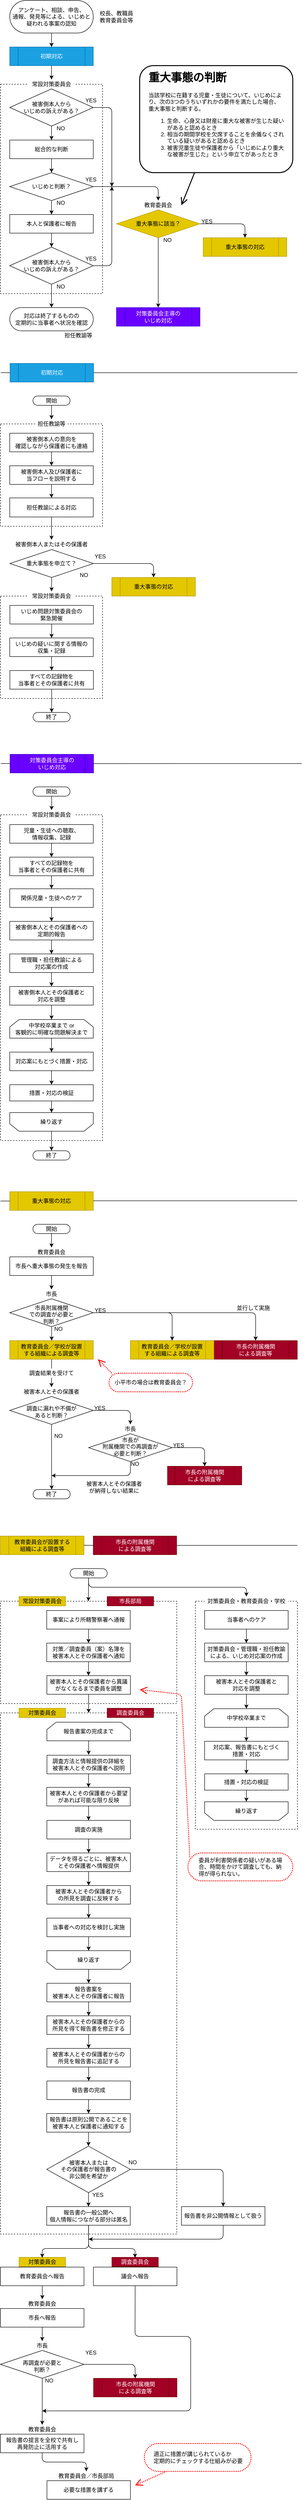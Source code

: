 <mxfile version="20.2.3" type="device"><diagram id="l96cSE0MkJBUikiaBPxF" name="ページ1"><mxGraphModel dx="1102" dy="888" grid="1" gridSize="10" guides="1" tooltips="1" connect="1" arrows="1" fold="1" page="1" pageScale="1" pageWidth="827" pageHeight="1169" math="0" shadow="0"><root><mxCell id="0"/><mxCell id="77" value="実行者" style="" parent="0"/><mxCell id="394" value="調査委員会" style="text;html=1;strokeColor=#6F0000;fillColor=#a20025;align=center;verticalAlign=middle;whiteSpace=wrap;rounded=0;fontColor=#ffffff;" parent="77" vertex="1"><mxGeometry x="240.16" y="4850" width="100" height="20" as="geometry"/></mxCell><mxCell id="78" value="" style="rounded=0;whiteSpace=wrap;html=1;fillColor=none;dashed=1;" parent="77" vertex="1"><mxGeometry y="180" width="220" height="450" as="geometry"/></mxCell><mxCell id="79" value="常設対策委員会" style="text;html=1;strokeColor=none;fillColor=default;align=center;verticalAlign=middle;whiteSpace=wrap;rounded=0;" parent="77" vertex="1"><mxGeometry x="60" y="170" width="100" height="20" as="geometry"/></mxCell><mxCell id="102" value="" style="rounded=0;whiteSpace=wrap;html=1;fillColor=none;dashed=1;" parent="77" vertex="1"><mxGeometry y="910" width="220" height="220" as="geometry"/></mxCell><mxCell id="103" value="担任教諭等" style="text;html=1;strokeColor=none;fillColor=default;align=center;verticalAlign=middle;whiteSpace=wrap;rounded=0;" parent="77" vertex="1"><mxGeometry x="75" y="900" width="70" height="20" as="geometry"/></mxCell><mxCell id="104" value="" style="rounded=0;whiteSpace=wrap;html=1;fillColor=none;dashed=1;" parent="77" vertex="1"><mxGeometry y="1280" width="220" height="220" as="geometry"/></mxCell><mxCell id="105" value="常設対策委員会" style="text;html=1;strokeColor=none;fillColor=default;align=center;verticalAlign=middle;whiteSpace=wrap;rounded=0;" parent="77" vertex="1"><mxGeometry x="60" y="1270" width="100" height="20" as="geometry"/></mxCell><mxCell id="125" value="" style="rounded=0;whiteSpace=wrap;html=1;fillColor=none;dashed=1;" parent="77" vertex="1"><mxGeometry y="1750" width="220" height="700" as="geometry"/></mxCell><mxCell id="146" value="常設対策委員会" style="text;html=1;strokeColor=none;fillColor=default;align=center;verticalAlign=middle;whiteSpace=wrap;rounded=0;" parent="77" vertex="1"><mxGeometry x="60" y="1740" width="100" height="20" as="geometry"/></mxCell><mxCell id="210" value="被害本人とその保護者" style="text;html=1;strokeColor=none;fillColor=none;align=center;verticalAlign=middle;whiteSpace=wrap;rounded=0;" parent="77" vertex="1"><mxGeometry x="40" y="2980" width="140" height="20" as="geometry"/></mxCell><mxCell id="211" value="" style="rounded=0;whiteSpace=wrap;html=1;fillColor=none;dashed=1;" parent="77" vertex="1"><mxGeometry y="3680" width="380" height="1120" as="geometry"/></mxCell><mxCell id="332" value="市長" style="text;html=1;strokeColor=none;fillColor=none;align=center;verticalAlign=middle;whiteSpace=wrap;rounded=0;" parent="77" vertex="1"><mxGeometry x="260" y="3060" width="40" height="20" as="geometry"/></mxCell><mxCell id="337" value="被害側本人またはその保護者" style="text;html=1;strokeColor=none;fillColor=default;align=center;verticalAlign=middle;whiteSpace=wrap;rounded=0;" parent="77" vertex="1"><mxGeometry x="20" y="1159" width="180" height="20" as="geometry"/></mxCell><mxCell id="340" value="教育委員会" style="text;html=1;strokeColor=none;fillColor=none;align=center;verticalAlign=middle;whiteSpace=wrap;rounded=0;" parent="77" vertex="1"><mxGeometry x="70" y="2680" width="80" height="20" as="geometry"/></mxCell><mxCell id="341" value="市長" style="text;html=1;strokeColor=none;fillColor=none;align=center;verticalAlign=middle;whiteSpace=wrap;rounded=0;" parent="77" vertex="1"><mxGeometry x="70" y="2770" width="80" height="20" as="geometry"/></mxCell><mxCell id="372" value="" style="rounded=0;whiteSpace=wrap;html=1;fillColor=none;dashed=1;" parent="77" vertex="1"><mxGeometry y="3440" width="380" height="220" as="geometry"/></mxCell><mxCell id="373" value="常設対策委員会" style="text;html=1;strokeColor=#B09500;fillColor=#e3c800;align=center;verticalAlign=middle;whiteSpace=wrap;rounded=0;fontColor=#000000;" parent="77" vertex="1"><mxGeometry x="40" y="3430" width="100" height="20" as="geometry"/></mxCell><mxCell id="375" value="対策委員会" style="text;html=1;strokeColor=#B09500;fillColor=#e3c800;align=center;verticalAlign=middle;whiteSpace=wrap;rounded=0;fontColor=#000000;" parent="77" vertex="1"><mxGeometry x="40" y="3670" width="100" height="20" as="geometry"/></mxCell><mxCell id="377" value="市長部局" style="text;html=1;strokeColor=#6F0000;fillColor=#a20025;align=center;verticalAlign=middle;whiteSpace=wrap;rounded=0;fontColor=#ffffff;" parent="77" vertex="1"><mxGeometry x="230" y="3430" width="100" height="20" as="geometry"/></mxCell><mxCell id="378" value="調査委員会" style="text;html=1;strokeColor=#6F0000;fillColor=#a20025;align=center;verticalAlign=middle;whiteSpace=wrap;rounded=0;fontColor=#ffffff;" parent="77" vertex="1"><mxGeometry x="230" y="3670" width="100" height="20" as="geometry"/></mxCell><mxCell id="399" value="対策委員会" style="text;html=1;strokeColor=#B09500;fillColor=#e3c800;align=center;verticalAlign=middle;whiteSpace=wrap;rounded=0;fontColor=#000000;" parent="77" vertex="1"><mxGeometry x="40.16" y="4850" width="100" height="20" as="geometry"/></mxCell><mxCell id="400" value="教育委員会" style="text;html=1;strokeColor=none;fillColor=none;align=center;verticalAlign=middle;whiteSpace=wrap;rounded=0;" parent="77" vertex="1"><mxGeometry x="40.16" y="4880" width="100" height="20" as="geometry"/></mxCell><mxCell id="403" value="教育委員会" style="text;html=1;strokeColor=none;fillColor=none;align=center;verticalAlign=middle;whiteSpace=wrap;rounded=0;" parent="77" vertex="1"><mxGeometry x="50" y="5210" width="80" height="20" as="geometry"/></mxCell><mxCell id="469" value="教育委員会" style="text;html=1;strokeColor=none;fillColor=none;align=center;verticalAlign=middle;whiteSpace=wrap;rounded=0;" parent="77" vertex="1"><mxGeometry x="50.16" y="4940" width="80" height="20" as="geometry"/></mxCell><mxCell id="470" style="edgeStyle=none;html=1;entryX=0.5;entryY=0;entryDx=0;entryDy=0;endArrow=classic;endFill=1;endSize=6;strokeWidth=1;" parent="77" source="379" target="469" edge="1"><mxGeometry relative="1" as="geometry"/></mxCell><mxCell id="475" value="教育委員会／市長部局" style="text;html=1;strokeColor=none;fillColor=none;align=center;verticalAlign=middle;whiteSpace=wrap;rounded=0;" parent="77" vertex="1"><mxGeometry x="110" y="5310" width="150" height="20" as="geometry"/></mxCell><mxCell id="479" value="市長" style="text;html=1;strokeColor=none;fillColor=none;align=center;verticalAlign=middle;whiteSpace=wrap;rounded=0;" parent="77" vertex="1"><mxGeometry x="50.0" y="5030" width="80" height="20" as="geometry"/></mxCell><mxCell id="482" value="" style="rounded=0;whiteSpace=wrap;html=1;fillColor=none;dashed=1;" parent="77" vertex="1"><mxGeometry x="420" y="3440" width="220" height="490" as="geometry"/></mxCell><mxCell id="483" style="edgeStyle=none;html=1;endArrow=classic;endFill=1;endSize=6;strokeWidth=1;" parent="77" source="199" target="200" edge="1"><mxGeometry relative="1" as="geometry"/></mxCell><mxCell id="484" style="edgeStyle=none;html=1;endArrow=classic;endFill=1;endSize=6;strokeWidth=1;" parent="77" source="200" target="202" edge="1"><mxGeometry relative="1" as="geometry"/></mxCell><mxCell id="485" style="edgeStyle=none;html=1;endArrow=open;endFill=0;endSize=12;strokeWidth=2;dashed=1;dashPattern=1 1;strokeColor=#FF0000;" parent="77" edge="1"><mxGeometry relative="1" as="geometry"><mxPoint x="210" y="2920" as="targetPoint"/><mxPoint x="240" y="2950" as="sourcePoint"/></mxGeometry></mxCell><mxCell id="486" value="対策委員会・教育委員会・学校" style="text;html=1;strokeColor=none;fillColor=default;align=center;verticalAlign=middle;whiteSpace=wrap;rounded=0;" parent="77" vertex="1"><mxGeometry x="440" y="3430" width="180" height="20" as="geometry"/></mxCell><mxCell id="1" style="" parent="0"/><mxCell id="8" style="edgeStyle=none;html=1;exitX=1;exitY=0.5;exitDx=0;exitDy=0;entryX=0.5;entryY=0;entryDx=0;entryDy=0;" parent="1" source="6" target="63" edge="1"><mxGeometry relative="1" as="geometry"><mxPoint x="560" y="480" as="targetPoint"/><Array as="points"><mxPoint x="527" y="480"/></Array></mxGeometry></mxCell><mxCell id="57" style="edgeStyle=none;html=1;exitX=0.5;exitY=1;exitDx=0;exitDy=0;entryX=0.5;entryY=0;entryDx=0;entryDy=0;" parent="1" source="6" target="56" edge="1"><mxGeometry relative="1" as="geometry"/></mxCell><mxCell id="6" value="重大事態に該当？" style="rhombus;whiteSpace=wrap;html=1;fillColor=#e3c800;fontColor=#000000;strokeColor=#B09500;" parent="1" vertex="1"><mxGeometry x="250" y="450" width="180" height="60" as="geometry"/></mxCell><mxCell id="10" value="YES" style="text;html=1;strokeColor=none;fillColor=none;align=center;verticalAlign=middle;whiteSpace=wrap;rounded=0;" parent="1" vertex="1"><mxGeometry x="180" y="550" width="30" height="10" as="geometry"/></mxCell><mxCell id="11" value="NO" style="text;html=1;strokeColor=none;fillColor=none;align=center;verticalAlign=middle;whiteSpace=wrap;rounded=0;" parent="1" vertex="1"><mxGeometry x="120" y="610" width="20" height="10" as="geometry"/></mxCell><mxCell id="67" style="edgeStyle=orthogonalEdgeStyle;html=1;exitX=0.5;exitY=1;exitDx=0;exitDy=0;entryX=0.5;entryY=0;entryDx=0;entryDy=0;" parent="1" source="12" target="64" edge="1"><mxGeometry relative="1" as="geometry"/></mxCell><mxCell id="12" value="アンケート、相談、申告、&lt;br&gt;通報、発見等による、いじめと&lt;br&gt;疑われる事案の認知" style="rounded=1;whiteSpace=wrap;html=1;arcSize=50;" parent="1" vertex="1"><mxGeometry x="20" width="180" height="70" as="geometry"/></mxCell><mxCell id="100" style="edgeStyle=orthogonalEdgeStyle;rounded=0;html=1;exitX=0.5;exitY=1;exitDx=0;exitDy=0;fontSize=12;" parent="1" source="13" target="119" edge="1"><mxGeometry relative="1" as="geometry"/></mxCell><mxCell id="13" value="被害側本人及び保護者に&lt;br&gt;当フローを説明する" style="rounded=0;whiteSpace=wrap;html=1;" parent="1" vertex="1"><mxGeometry x="20" y="1000" width="180" height="40" as="geometry"/></mxCell><mxCell id="15" value="校長、教職員&lt;br&gt;教育委員会等" style="text;html=1;strokeColor=none;fillColor=none;align=center;verticalAlign=middle;whiteSpace=wrap;rounded=0;" parent="1" vertex="1"><mxGeometry x="210" y="20" width="80" height="30" as="geometry"/></mxCell><mxCell id="39" style="edgeStyle=none;html=1;exitX=0.5;exitY=1;exitDx=0;exitDy=0;entryX=0.5;entryY=0;entryDx=0;entryDy=0;" parent="1" source="16" target="13" edge="1"><mxGeometry relative="1" as="geometry"/></mxCell><mxCell id="16" value="被害側本人の意向を&lt;br&gt;確認しながら保護者にも連絡" style="rounded=0;whiteSpace=wrap;html=1;" parent="1" vertex="1"><mxGeometry x="20" y="930" width="180" height="40" as="geometry"/></mxCell><mxCell id="41" style="edgeStyle=none;html=1;exitX=0.5;exitY=1;exitDx=0;exitDy=0;entryX=0.5;entryY=0;entryDx=0;entryDy=0;" parent="1" source="19" target="20" edge="1"><mxGeometry relative="1" as="geometry"/></mxCell><mxCell id="19" value="いじめ問題対策委員会の&lt;br&gt;緊急開催" style="rounded=0;whiteSpace=wrap;html=1;" parent="1" vertex="1"><mxGeometry x="20.32" y="1300" width="180" height="40" as="geometry"/></mxCell><mxCell id="44" style="edgeStyle=none;html=1;exitX=0.5;exitY=1;exitDx=0;exitDy=0;entryX=0.5;entryY=0;entryDx=0;entryDy=0;" parent="1" source="20" target="35" edge="1"><mxGeometry relative="1" as="geometry"/></mxCell><mxCell id="20" value="いじめの疑いに関する情報の&lt;br&gt;収集・記録" style="rounded=0;whiteSpace=wrap;html=1;" parent="1" vertex="1"><mxGeometry x="20" y="1370" width="180" height="40" as="geometry"/></mxCell><mxCell id="50" style="edgeStyle=none;html=1;exitX=0.5;exitY=1;exitDx=0;exitDy=0;entryX=0.5;entryY=0;entryDx=0;entryDy=0;" parent="1" source="21" target="26" edge="1"><mxGeometry relative="1" as="geometry"><mxPoint x="110" y="290" as="sourcePoint"/></mxGeometry></mxCell><mxCell id="65" style="edgeStyle=orthogonalEdgeStyle;html=1;exitX=1;exitY=0.5;exitDx=0;exitDy=0;" parent="1" source="21" edge="1"><mxGeometry relative="1" as="geometry"><mxPoint x="240" y="400" as="targetPoint"/><Array as="points"><mxPoint x="240" y="230"/><mxPoint x="240" y="400"/></Array></mxGeometry></mxCell><mxCell id="21" value="被害側本人から&lt;br&gt;いじめの訴えがある？" style="rhombus;whiteSpace=wrap;html=1;" parent="1" vertex="1"><mxGeometry x="20" y="190" width="180" height="80" as="geometry"/></mxCell><mxCell id="53" style="edgeStyle=none;html=1;exitX=0.5;exitY=1;exitDx=0;exitDy=0;entryX=0.5;entryY=0;entryDx=0;entryDy=0;" parent="1" source="23" target="24" edge="1"><mxGeometry relative="1" as="geometry"/></mxCell><mxCell id="23" value="本人と保護者に報告" style="rounded=0;whiteSpace=wrap;html=1;" parent="1" vertex="1"><mxGeometry x="20" y="460" width="180" height="40" as="geometry"/></mxCell><mxCell id="54" style="edgeStyle=none;html=1;exitX=0.5;exitY=1;exitDx=0;exitDy=0;entryX=0.5;entryY=0;entryDx=0;entryDy=0;" parent="1" source="24" target="60" edge="1"><mxGeometry relative="1" as="geometry"><mxPoint x="120" y="650" as="targetPoint"/></mxGeometry></mxCell><mxCell id="59" style="edgeStyle=none;html=1;exitX=1;exitY=0.5;exitDx=0;exitDy=0;" parent="1" source="24" edge="1"><mxGeometry relative="1" as="geometry"><mxPoint x="240" y="400" as="targetPoint"/><Array as="points"><mxPoint x="240" y="570"/></Array></mxGeometry></mxCell><mxCell id="24" value="被害側本人から&lt;br&gt;いじめの訴えがある？" style="rhombus;whiteSpace=wrap;html=1;" parent="1" vertex="1"><mxGeometry x="20" y="530" width="180" height="80" as="geometry"/></mxCell><mxCell id="51" style="edgeStyle=none;html=1;exitX=0.5;exitY=1;exitDx=0;exitDy=0;entryX=0.5;entryY=0;entryDx=0;entryDy=0;" parent="1" source="26" target="36" edge="1"><mxGeometry relative="1" as="geometry"/></mxCell><mxCell id="26" value="総合的な判断" style="rounded=0;whiteSpace=wrap;html=1;" parent="1" vertex="1"><mxGeometry x="20" y="300" width="180" height="40" as="geometry"/></mxCell><mxCell id="131" style="edgeStyle=orthogonalEdgeStyle;rounded=1;html=1;fontSize=12;" parent="1" source="27" target="118" edge="1"><mxGeometry relative="1" as="geometry"/></mxCell><mxCell id="27" value="児童・生徒への聴取、&lt;br&gt;情報収集、記録" style="rounded=0;whiteSpace=wrap;html=1;" parent="1" vertex="1"><mxGeometry x="20" y="1771" width="180" height="40" as="geometry"/></mxCell><mxCell id="133" style="edgeStyle=orthogonalEdgeStyle;rounded=1;html=1;entryX=0.5;entryY=0;entryDx=0;entryDy=0;fontSize=12;" parent="1" source="28" target="29" edge="1"><mxGeometry relative="1" as="geometry"/></mxCell><mxCell id="28" value="関係児童・生徒へのケア" style="rounded=0;whiteSpace=wrap;html=1;" parent="1" vertex="1"><mxGeometry x="20" y="1909" width="180" height="40" as="geometry"/></mxCell><mxCell id="134" style="edgeStyle=orthogonalEdgeStyle;rounded=1;html=1;entryX=0.5;entryY=0;entryDx=0;entryDy=0;fontSize=12;" parent="1" source="29" target="30" edge="1"><mxGeometry relative="1" as="geometry"/></mxCell><mxCell id="29" value="被害側本人とその保護者への&lt;br&gt;定期的報告" style="rounded=0;whiteSpace=wrap;html=1;" parent="1" vertex="1"><mxGeometry x="20" y="1979" width="180" height="40" as="geometry"/></mxCell><mxCell id="135" style="edgeStyle=orthogonalEdgeStyle;rounded=1;html=1;entryX=0.5;entryY=0;entryDx=0;entryDy=0;fontSize=12;" parent="1" source="30" target="31" edge="1"><mxGeometry relative="1" as="geometry"/></mxCell><mxCell id="30" value="管理職・担任教諭による&lt;br&gt;対応案の作成" style="rounded=0;whiteSpace=wrap;html=1;" parent="1" vertex="1"><mxGeometry x="20" y="2049" width="180" height="40" as="geometry"/></mxCell><mxCell id="136" style="edgeStyle=orthogonalEdgeStyle;rounded=1;html=1;fontSize=12;" parent="1" source="31" target="139" edge="1"><mxGeometry relative="1" as="geometry"/></mxCell><mxCell id="31" value="被害側本人とその保護者と&lt;br&gt;対応を調整" style="rounded=0;whiteSpace=wrap;html=1;" parent="1" vertex="1"><mxGeometry x="20" y="2119" width="180" height="40" as="geometry"/></mxCell><mxCell id="137" style="edgeStyle=orthogonalEdgeStyle;rounded=1;html=1;entryX=0.5;entryY=0;entryDx=0;entryDy=0;fontSize=12;" parent="1" source="32" target="33" edge="1"><mxGeometry relative="1" as="geometry"/></mxCell><mxCell id="32" value="対応案にもとづく措置・対応" style="rounded=0;whiteSpace=wrap;html=1;" parent="1" vertex="1"><mxGeometry x="20" y="2260" width="180" height="40" as="geometry"/></mxCell><mxCell id="33" value="措置・対応の検証" style="rounded=0;whiteSpace=wrap;html=1;" parent="1" vertex="1"><mxGeometry x="20" y="2330" width="180" height="35" as="geometry"/></mxCell><mxCell id="114" style="edgeStyle=orthogonalEdgeStyle;rounded=1;html=1;exitX=0.5;exitY=1;exitDx=0;exitDy=0;entryX=0.5;entryY=0;entryDx=0;entryDy=0;fontSize=12;" parent="1" source="35" target="113" edge="1"><mxGeometry relative="1" as="geometry"/></mxCell><mxCell id="35" value="すべての記録物を&lt;br&gt;当事者とその保護者に共有" style="rounded=0;whiteSpace=wrap;html=1;" parent="1" vertex="1"><mxGeometry x="20.32" y="1440" width="180" height="40" as="geometry"/></mxCell><mxCell id="52" style="edgeStyle=none;html=1;exitX=0.5;exitY=1;exitDx=0;exitDy=0;entryX=0.5;entryY=0;entryDx=0;entryDy=0;" parent="1" source="36" edge="1"><mxGeometry relative="1" as="geometry"><mxPoint x="110" y="460" as="targetPoint"/></mxGeometry></mxCell><mxCell id="312" style="edgeStyle=none;html=1;exitX=1;exitY=0.5;exitDx=0;exitDy=0;entryX=0.5;entryY=0;entryDx=0;entryDy=0;" parent="1" source="36" target="326" edge="1"><mxGeometry relative="1" as="geometry"><mxPoint x="210" y="410" as="sourcePoint"/><mxPoint x="340" y="420" as="targetPoint"/><Array as="points"><mxPoint x="340" y="400"/></Array></mxGeometry></mxCell><mxCell id="36" value="いじめと判断？" style="rhombus;whiteSpace=wrap;html=1;" parent="1" vertex="1"><mxGeometry x="20" y="370" width="180" height="60" as="geometry"/></mxCell><mxCell id="56" value="対策委員会主導の&lt;br&gt;いじめ対応" style="shape=process;whiteSpace=wrap;html=1;backgroundOutline=1;fillColor=#6a00ff;fontColor=#ffffff;strokeColor=#3700CC;" parent="1" vertex="1"><mxGeometry x="250" y="660" width="180" height="40" as="geometry"/></mxCell><mxCell id="60" value="&lt;span&gt;対応は終了するものの&lt;/span&gt;&lt;br&gt;&lt;span&gt;定期的に当事者へ状況を確認&lt;/span&gt;" style="rounded=1;whiteSpace=wrap;html=1;arcSize=50;" parent="1" vertex="1"><mxGeometry x="20" y="660" width="180" height="50" as="geometry"/></mxCell><mxCell id="62" value="担任教諭等" style="text;html=1;strokeColor=none;fillColor=none;align=right;verticalAlign=middle;whiteSpace=wrap;rounded=0;" parent="1" vertex="1"><mxGeometry x="130" y="710" width="70" height="20" as="geometry"/></mxCell><mxCell id="63" value="重大事態の対応" style="shape=process;whiteSpace=wrap;html=1;backgroundOutline=1;fillColor=#e3c800;fontColor=#000000;strokeColor=#B09500;" parent="1" vertex="1"><mxGeometry x="437" y="510" width="180" height="40" as="geometry"/></mxCell><mxCell id="66" style="edgeStyle=orthogonalEdgeStyle;html=1;exitX=0.5;exitY=1;exitDx=0;exitDy=0;entryX=0.5;entryY=0;entryDx=0;entryDy=0;" parent="1" source="64" target="79" edge="1"><mxGeometry relative="1" as="geometry"/></mxCell><mxCell id="64" value="初期対応" style="shape=process;whiteSpace=wrap;html=1;backgroundOutline=1;fillColor=#1ba1e2;strokeColor=#006EAF;fontColor=#ffffff;" parent="1" vertex="1"><mxGeometry x="20" y="100" width="180" height="40" as="geometry"/></mxCell><mxCell id="84" value="YES" style="text;html=1;strokeColor=none;fillColor=none;align=center;verticalAlign=middle;whiteSpace=wrap;rounded=0;" parent="1" vertex="1"><mxGeometry x="180" y="380" width="30" height="10" as="geometry"/></mxCell><mxCell id="85" value="YES" style="text;html=1;strokeColor=none;fillColor=none;align=center;verticalAlign=middle;whiteSpace=wrap;rounded=0;" parent="1" vertex="1"><mxGeometry x="180" y="210" width="30" height="10" as="geometry"/></mxCell><mxCell id="88" value="NO" style="text;html=1;strokeColor=none;fillColor=none;align=center;verticalAlign=middle;whiteSpace=wrap;rounded=0;" parent="1" vertex="1"><mxGeometry x="120" y="430" width="20" height="10" as="geometry"/></mxCell><mxCell id="89" value="NO" style="text;html=1;strokeColor=none;fillColor=none;align=center;verticalAlign=middle;whiteSpace=wrap;rounded=0;" parent="1" vertex="1"><mxGeometry x="120" y="270" width="20" height="10" as="geometry"/></mxCell><mxCell id="90" value="YES" style="text;html=1;strokeColor=none;fillColor=none;align=center;verticalAlign=middle;whiteSpace=wrap;rounded=0;" parent="1" vertex="1"><mxGeometry x="430" y="470" width="30" height="10" as="geometry"/></mxCell><mxCell id="91" value="NO" style="text;html=1;strokeColor=none;fillColor=none;align=center;verticalAlign=middle;whiteSpace=wrap;rounded=0;" parent="1" vertex="1"><mxGeometry x="350" y="510" width="20" height="10" as="geometry"/></mxCell><mxCell id="95" style="edgeStyle=none;html=1;exitX=0.5;exitY=1;exitDx=0;exitDy=0;entryX=0.5;entryY=0;entryDx=0;entryDy=0;" parent="1" source="97" target="103" edge="1"><mxGeometry relative="1" as="geometry"><mxPoint x="120" y="870" as="sourcePoint"/><mxPoint x="110" y="890" as="targetPoint"/></mxGeometry></mxCell><mxCell id="97" value="開始" style="rounded=1;whiteSpace=wrap;html=1;arcSize=50;" parent="1" vertex="1"><mxGeometry x="70" y="850" width="80" height="20" as="geometry"/></mxCell><mxCell id="101" style="edgeStyle=orthogonalEdgeStyle;rounded=1;html=1;exitX=0.5;exitY=1;exitDx=0;exitDy=0;fontSize=12;" parent="1" source="99" target="105" edge="1"><mxGeometry relative="1" as="geometry"/></mxCell><mxCell id="111" style="edgeStyle=orthogonalEdgeStyle;rounded=1;html=1;entryX=0.5;entryY=0;entryDx=0;entryDy=0;fontSize=12;" parent="1" source="99" target="110" edge="1"><mxGeometry relative="1" as="geometry"/></mxCell><mxCell id="99" value="重大事態を申立て？" style="rhombus;whiteSpace=wrap;html=1;spacingTop=0;" parent="1" vertex="1"><mxGeometry x="20.32" y="1180" width="180" height="60" as="geometry"/></mxCell><mxCell id="108" value="NO" style="text;html=1;strokeColor=none;fillColor=none;align=center;verticalAlign=middle;whiteSpace=wrap;rounded=0;" parent="1" vertex="1"><mxGeometry x="170" y="1230" width="20" height="10" as="geometry"/></mxCell><mxCell id="109" value="YES" style="text;html=1;strokeColor=none;fillColor=none;align=center;verticalAlign=middle;whiteSpace=wrap;rounded=0;" parent="1" vertex="1"><mxGeometry x="200" y="1190" width="30" height="10" as="geometry"/></mxCell><mxCell id="110" value="重大事態の対応" style="shape=process;whiteSpace=wrap;html=1;backgroundOutline=1;fillColor=#e3c800;fontColor=#000000;strokeColor=#B09500;" parent="1" vertex="1"><mxGeometry x="240" y="1240" width="180" height="40" as="geometry"/></mxCell><mxCell id="113" value="終了" style="rounded=1;whiteSpace=wrap;html=1;arcSize=50;" parent="1" vertex="1"><mxGeometry x="70.32" y="1530" width="80" height="20" as="geometry"/></mxCell><mxCell id="115" value="開始" style="rounded=1;whiteSpace=wrap;html=1;arcSize=50;" parent="1" vertex="1"><mxGeometry x="70" y="1690" width="80" height="20" as="geometry"/></mxCell><mxCell id="116" value="終了" style="rounded=1;whiteSpace=wrap;html=1;arcSize=50;" parent="1" vertex="1"><mxGeometry x="70" y="2472" width="80" height="20" as="geometry"/></mxCell><mxCell id="132" style="edgeStyle=orthogonalEdgeStyle;rounded=1;html=1;entryX=0.5;entryY=0;entryDx=0;entryDy=0;fontSize=12;" parent="1" source="118" target="28" edge="1"><mxGeometry relative="1" as="geometry"/></mxCell><mxCell id="118" value="すべての記録物を&lt;br&gt;当事者とその保護者に共有" style="rounded=0;whiteSpace=wrap;html=1;" parent="1" vertex="1"><mxGeometry x="20" y="1841" width="180" height="40" as="geometry"/></mxCell><mxCell id="120" style="edgeStyle=orthogonalEdgeStyle;rounded=1;html=1;exitX=0.5;exitY=1;exitDx=0;exitDy=0;fontSize=12;entryX=0.5;entryY=0;entryDx=0;entryDy=0;" parent="1" source="119" target="337" edge="1"><mxGeometry relative="1" as="geometry"/></mxCell><mxCell id="119" value="担任教諭による対応" style="rounded=0;whiteSpace=wrap;html=1;" parent="1" vertex="1"><mxGeometry x="20" y="1069" width="180" height="41" as="geometry"/></mxCell><mxCell id="130" style="edgeStyle=orthogonalEdgeStyle;rounded=1;html=1;entryX=0.5;entryY=0;entryDx=0;entryDy=0;fontSize=12;" parent="1" target="146" edge="1"><mxGeometry relative="1" as="geometry"><mxPoint x="110" y="1710" as="sourcePoint"/><mxPoint x="110" y="1771" as="targetPoint"/></mxGeometry></mxCell><mxCell id="139" value="中学校卒業まで or&lt;br&gt;客観的に明確な問題解決まで" style="shape=loopLimit;whiteSpace=wrap;html=1;fontSize=12;fillColor=default;" parent="1" vertex="1"><mxGeometry x="20" y="2190" width="180" height="40" as="geometry"/></mxCell><mxCell id="145" style="edgeStyle=orthogonalEdgeStyle;rounded=1;html=1;fontSize=12;" parent="1" source="140" target="116" edge="1"><mxGeometry relative="1" as="geometry"/></mxCell><mxCell id="140" value="繰り返す" style="shape=loopLimit;whiteSpace=wrap;html=1;fontSize=12;fillColor=default;direction=west;" parent="1" vertex="1"><mxGeometry x="20" y="2390" width="180" height="40" as="geometry"/></mxCell><mxCell id="141" style="edgeStyle=orthogonalEdgeStyle;rounded=1;html=1;fontSize=12;exitX=0.5;exitY=1;exitDx=0;exitDy=0;entryX=0.5;entryY=0;entryDx=0;entryDy=0;" parent="1" source="139" target="32" edge="1"><mxGeometry relative="1" as="geometry"><mxPoint x="120" y="2310" as="sourcePoint"/><mxPoint x="110" y="2250" as="targetPoint"/></mxGeometry></mxCell><mxCell id="143" style="edgeStyle=orthogonalEdgeStyle;rounded=1;html=1;entryX=0.5;entryY=1;entryDx=0;entryDy=0;fontSize=12;exitX=0.5;exitY=1;exitDx=0;exitDy=0;" parent="1" source="33" target="140" edge="1"><mxGeometry relative="1" as="geometry"><mxPoint x="110" y="2370" as="sourcePoint"/><mxPoint x="120" y="2340" as="targetPoint"/></mxGeometry></mxCell><mxCell id="216" style="edgeStyle=none;html=1;entryX=0.5;entryY=0;entryDx=0;entryDy=0;startArrow=none;" parent="1" target="215" edge="1"><mxGeometry relative="1" as="geometry"><mxPoint x="110" y="2700" as="sourcePoint"/></mxGeometry></mxCell><mxCell id="148" value="開始" style="rounded=1;whiteSpace=wrap;html=1;arcSize=50;" parent="1" vertex="1"><mxGeometry x="70" y="2630" width="80" height="20" as="geometry"/></mxCell><mxCell id="190" value="並行して実施" style="text;html=1;strokeColor=none;fillColor=none;align=center;verticalAlign=middle;whiteSpace=wrap;rounded=0;" parent="1" vertex="1"><mxGeometry x="500" y="2800" width="90" height="20" as="geometry"/></mxCell><mxCell id="205" style="edgeStyle=orthogonalEdgeStyle;html=1;" parent="1" source="193" target="195" edge="1"><mxGeometry relative="1" as="geometry"/></mxCell><mxCell id="193" value="当事者へのケア" style="rounded=0;whiteSpace=wrap;html=1;" parent="1" vertex="1"><mxGeometry x="440" y="3460" width="180" height="40" as="geometry"/></mxCell><mxCell id="194" style="edgeStyle=orthogonalEdgeStyle;rounded=1;html=1;entryX=0.5;entryY=0;entryDx=0;entryDy=0;fontSize=12;" parent="1" source="195" target="197" edge="1"><mxGeometry relative="1" as="geometry"/></mxCell><mxCell id="195" value="対策委員会・管理職・担任教諭による、いじめ対応案の作成" style="rounded=0;whiteSpace=wrap;html=1;" parent="1" vertex="1"><mxGeometry x="440" y="3530" width="180" height="40" as="geometry"/></mxCell><mxCell id="196" style="edgeStyle=orthogonalEdgeStyle;rounded=1;html=1;fontSize=12;" parent="1" source="197" target="201" edge="1"><mxGeometry relative="1" as="geometry"/></mxCell><mxCell id="197" value="被害本人とその保護者と&lt;br&gt;対応を調整" style="rounded=0;whiteSpace=wrap;html=1;" parent="1" vertex="1"><mxGeometry x="440" y="3600" width="180" height="40" as="geometry"/></mxCell><mxCell id="199" value="対応案、報告書にもとづく&lt;br&gt;措置・対応" style="rounded=0;whiteSpace=wrap;html=1;" parent="1" vertex="1"><mxGeometry x="440" y="3741" width="180" height="40" as="geometry"/></mxCell><mxCell id="200" value="措置・対応の検証" style="rounded=0;whiteSpace=wrap;html=1;" parent="1" vertex="1"><mxGeometry x="440" y="3811" width="180" height="35" as="geometry"/></mxCell><mxCell id="201" value="中学校卒業まで" style="shape=loopLimit;whiteSpace=wrap;html=1;fontSize=12;fillColor=default;" parent="1" vertex="1"><mxGeometry x="440" y="3671" width="180" height="40" as="geometry"/></mxCell><mxCell id="202" value="繰り返す" style="shape=loopLimit;whiteSpace=wrap;html=1;fontSize=12;fillColor=default;direction=west;" parent="1" vertex="1"><mxGeometry x="440" y="3871" width="180" height="40" as="geometry"/></mxCell><mxCell id="203" style="edgeStyle=orthogonalEdgeStyle;rounded=1;html=1;fontSize=12;exitX=0.5;exitY=1;exitDx=0;exitDy=0;entryX=0.5;entryY=0;entryDx=0;entryDy=0;" parent="1" source="201" target="199" edge="1"><mxGeometry relative="1" as="geometry"><mxPoint x="540" y="3791" as="sourcePoint"/><mxPoint x="530" y="3731" as="targetPoint"/></mxGeometry></mxCell><mxCell id="214" style="html=1;endArrow=open;endFill=0;strokeWidth=2;endSize=12;" parent="1" source="213" edge="1"><mxGeometry relative="1" as="geometry"><mxPoint x="390" y="440" as="targetPoint"/></mxGeometry></mxCell><mxCell id="213" value="&lt;h1&gt;重大事態の判断&lt;/h1&gt;&lt;p&gt;&lt;/p&gt;&lt;span&gt;当該学校に在籍する児童・生徒について、いじめにより、次の3つのうちいずれかの要件を満たした場合、重大事態と判断する。&lt;/span&gt;&lt;br&gt;&lt;ol&gt;&lt;li&gt;生命、心身又は財産に重大な被害が生じた疑いがあると認めるとき&lt;/li&gt;&lt;li&gt;相当の期間学校を欠席することを余儀なくされている疑いがあると認めるとき&lt;/li&gt;&lt;li&gt;被害児童生徒や保護者から「いじめにより重大な被害が生じた」という申立てがあったとき&lt;/li&gt;&lt;/ol&gt;&lt;p&gt;&lt;/p&gt;" style="text;html=1;strokeColor=default;fillColor=default;spacing=19;spacingTop=-28;whiteSpace=wrap;overflow=hidden;rounded=1;glass=0;shadow=0;sketch=0;labelBackgroundColor=none;arcSize=13;strokeWidth=2;" parent="1" vertex="1"><mxGeometry x="300" y="140" width="330" height="230" as="geometry"/></mxCell><mxCell id="215" value="市長へ重大事態の発生を報告" style="rounded=0;whiteSpace=wrap;html=1;" parent="1" vertex="1"><mxGeometry x="20" y="2700" width="180" height="40" as="geometry"/></mxCell><mxCell id="317" style="edgeStyle=none;html=1;entryX=0.5;entryY=0;entryDx=0;entryDy=0;" parent="1" source="220" target="247" edge="1"><mxGeometry relative="1" as="geometry"><Array as="points"><mxPoint x="550" y="2820"/></Array></mxGeometry></mxCell><mxCell id="318" style="edgeStyle=none;html=1;entryX=0.5;entryY=0;entryDx=0;entryDy=0;" parent="1" source="220" target="291" edge="1"><mxGeometry relative="1" as="geometry"><Array as="points"><mxPoint x="370" y="2820"/></Array></mxGeometry></mxCell><mxCell id="220" value="市長附属機関&lt;br&gt;での調査が必要と&lt;br&gt;判断？" style="rhombus;whiteSpace=wrap;html=1;spacingTop=7;" parent="1" vertex="1"><mxGeometry x="20" y="2790" width="180" height="60" as="geometry"/></mxCell><mxCell id="246" value="小平市の場合は教育委員会？" style="text;html=1;strokeColor=#FF0000;fillColor=default;align=center;verticalAlign=middle;whiteSpace=wrap;rounded=1;shadow=0;glass=0;labelBackgroundColor=none;sketch=0;arcSize=50;strokeWidth=2;dashed=1;dashPattern=1 1;" parent="1" vertex="1"><mxGeometry x="234" y="2950" width="180" height="40" as="geometry"/></mxCell><mxCell id="247" value="市長の附属機関&lt;br&gt;による調査等" style="shape=process;whiteSpace=wrap;html=1;backgroundOutline=1;fillColor=#a20025;strokeColor=#6F0000;fontColor=#ffffff;" parent="1" vertex="1"><mxGeometry x="460" y="2880" width="179.68" height="40" as="geometry"/></mxCell><mxCell id="248" value="教育委員会／学校が設置&lt;br&gt;する組織による調査等" style="shape=process;whiteSpace=wrap;html=1;backgroundOutline=1;fillColor=#e3c800;strokeColor=#B09500;fontColor=#000000;" parent="1" vertex="1"><mxGeometry x="20" y="2880" width="180" height="40" as="geometry"/></mxCell><mxCell id="249" style="edgeStyle=none;html=1;" parent="1" source="250" edge="1"><mxGeometry relative="1" as="geometry"><mxPoint x="189.71" y="3600" as="targetPoint"/></mxGeometry></mxCell><mxCell id="250" value="対策／調査委員（案）名簿を&lt;br&gt;被害本人とその保護者へ通知" style="rounded=0;whiteSpace=wrap;html=1;" parent="1" vertex="1"><mxGeometry x="99.71" y="3530" width="180" height="40" as="geometry"/></mxCell><mxCell id="252" value="被害本人とその保護者から異議がなくなるまで委員を調整" style="rounded=0;whiteSpace=wrap;html=1;" parent="1" vertex="1"><mxGeometry x="100.03" y="3600" width="180" height="40" as="geometry"/></mxCell><mxCell id="253" style="edgeStyle=none;html=1;" parent="1" source="254" target="260" edge="1"><mxGeometry relative="1" as="geometry"/></mxCell><mxCell id="254" value="調査の実施" style="rounded=0;whiteSpace=wrap;html=1;" parent="1" vertex="1"><mxGeometry x="100.03" y="3911" width="180" height="40" as="geometry"/></mxCell><mxCell id="255" style="edgeStyle=none;html=1;" parent="1" source="256" edge="1"><mxGeometry relative="1" as="geometry"><mxPoint x="190" y="3770" as="targetPoint"/></mxGeometry></mxCell><mxCell id="256" value="報告書案の完成まで" style="shape=loopLimit;whiteSpace=wrap;html=1;fontSize=12;fillColor=default;" parent="1" vertex="1"><mxGeometry x="100.03" y="3700" width="180" height="40" as="geometry"/></mxCell><mxCell id="257" style="edgeStyle=none;html=1;entryX=0.5;entryY=0;entryDx=0;entryDy=0;" parent="1" source="258" target="268" edge="1"><mxGeometry relative="1" as="geometry"/></mxCell><mxCell id="258" value="繰り返す" style="shape=loopLimit;whiteSpace=wrap;html=1;fontSize=12;fillColor=default;direction=west;" parent="1" vertex="1"><mxGeometry x="100.03" y="4191" width="180" height="40" as="geometry"/></mxCell><mxCell id="259" style="edgeStyle=none;html=1;" parent="1" source="260" target="262" edge="1"><mxGeometry relative="1" as="geometry"/></mxCell><mxCell id="260" value="データを得るごとに、被害本人とその保護者へ情報提供" style="rounded=0;whiteSpace=wrap;html=1;" parent="1" vertex="1"><mxGeometry x="100.03" y="3981" width="180" height="40" as="geometry"/></mxCell><mxCell id="261" style="edgeStyle=none;html=1;" parent="1" source="262" target="264" edge="1"><mxGeometry relative="1" as="geometry"/></mxCell><mxCell id="262" value="被害本人とその保護者から&lt;br&gt;の所見を調査に反映する" style="rounded=0;whiteSpace=wrap;html=1;" parent="1" vertex="1"><mxGeometry x="100.03" y="4051" width="180" height="40" as="geometry"/></mxCell><mxCell id="263" style="edgeStyle=none;html=1;entryX=0.5;entryY=1;entryDx=0;entryDy=0;" parent="1" source="264" target="258" edge="1"><mxGeometry relative="1" as="geometry"/></mxCell><mxCell id="264" value="当事者への対応を検討し実施" style="rounded=0;whiteSpace=wrap;html=1;" parent="1" vertex="1"><mxGeometry x="100.03" y="4121" width="180" height="40" as="geometry"/></mxCell><mxCell id="265" style="edgeStyle=none;html=1;" parent="1" source="266" target="250" edge="1"><mxGeometry relative="1" as="geometry"/></mxCell><mxCell id="266" value="事案により所轄警察署へ通報" style="rounded=0;whiteSpace=wrap;html=1;" parent="1" vertex="1"><mxGeometry x="99.71" y="3460" width="180" height="40" as="geometry"/></mxCell><mxCell id="267" style="edgeStyle=none;html=1;entryX=0.5;entryY=0;entryDx=0;entryDy=0;" parent="1" source="268" target="270" edge="1"><mxGeometry relative="1" as="geometry"/></mxCell><mxCell id="268" value="報告書案を&lt;br&gt;被害本人とその保護者に報告" style="rounded=0;whiteSpace=wrap;html=1;" parent="1" vertex="1"><mxGeometry x="100.03" y="4261" width="180" height="40" as="geometry"/></mxCell><mxCell id="269" style="edgeStyle=none;html=1;entryX=0.5;entryY=0;entryDx=0;entryDy=0;" parent="1" source="270" target="275" edge="1"><mxGeometry relative="1" as="geometry"/></mxCell><mxCell id="270" value="被害本人とその保護者からの&lt;br&gt;所見を得て報告書を修正する" style="rounded=0;whiteSpace=wrap;html=1;" parent="1" vertex="1"><mxGeometry x="100.03" y="4331" width="180" height="40" as="geometry"/></mxCell><mxCell id="271" style="edgeStyle=none;html=1;exitX=0.5;exitY=1;exitDx=0;exitDy=0;" parent="1" source="282" edge="1"><mxGeometry relative="1" as="geometry"><mxPoint x="189.695" y="4801" as="sourcePoint"/><mxPoint x="90" y="4851" as="targetPoint"/><Array as="points"><mxPoint x="190" y="4831"/><mxPoint x="90" y="4831"/></Array></mxGeometry></mxCell><mxCell id="391" style="edgeStyle=none;html=1;endArrow=classic;endFill=1;endSize=6;strokeWidth=1;" parent="1" source="273" target="277" edge="1"><mxGeometry relative="1" as="geometry"/></mxCell><mxCell id="273" value="報告書の完成" style="rounded=0;whiteSpace=wrap;html=1;" parent="1" vertex="1"><mxGeometry x="100.03" y="4471" width="180" height="40" as="geometry"/></mxCell><mxCell id="274" style="edgeStyle=none;html=1;" parent="1" source="275" target="273" edge="1"><mxGeometry relative="1" as="geometry"/></mxCell><mxCell id="275" value="被害本人とその保護者からの&lt;br&gt;所見を報告書に追記する" style="rounded=0;whiteSpace=wrap;html=1;" parent="1" vertex="1"><mxGeometry x="100.03" y="4401" width="180" height="40" as="geometry"/></mxCell><mxCell id="276" style="edgeStyle=none;html=1;entryX=0.5;entryY=0;entryDx=0;entryDy=0;" parent="1" source="277" target="280" edge="1"><mxGeometry relative="1" as="geometry"/></mxCell><mxCell id="277" value="報告書は原則公開であることを&lt;br&gt;被害本人と保護者に通知する" style="rounded=0;whiteSpace=wrap;html=1;" parent="1" vertex="1"><mxGeometry x="99.71" y="4541" width="180" height="40" as="geometry"/></mxCell><mxCell id="382" style="edgeStyle=none;html=1;endArrow=classic;endFill=1;endSize=6;strokeWidth=1;" parent="1" source="280" target="282" edge="1"><mxGeometry relative="1" as="geometry"/></mxCell><mxCell id="384" style="edgeStyle=none;html=1;entryX=0.5;entryY=0;entryDx=0;entryDy=0;endArrow=classic;endFill=1;endSize=6;strokeWidth=1;" parent="1" source="280" target="383" edge="1"><mxGeometry relative="1" as="geometry"><Array as="points"><mxPoint x="480" y="4661"/></Array></mxGeometry></mxCell><mxCell id="280" value="被害本人または&lt;br&gt;その保護者が報告書の&lt;br&gt;非公開を希望か" style="rhombus;whiteSpace=wrap;html=1;" parent="1" vertex="1"><mxGeometry x="99.71" y="4611" width="180" height="100" as="geometry"/></mxCell><mxCell id="282" value="報告書の一般公開へ&lt;br&gt;個人情報につながる部分は匿名" style="rounded=0;whiteSpace=wrap;html=1;" parent="1" vertex="1"><mxGeometry x="99.71" y="4741" width="180" height="40" as="geometry"/></mxCell><mxCell id="283" value="報告書の提言を全校で共有し&lt;br&gt;再発防止に活用する" style="rounded=0;whiteSpace=wrap;html=1;" parent="1" vertex="1"><mxGeometry y="5230" width="180" height="40" as="geometry"/></mxCell><mxCell id="284" value="YES" style="text;html=1;strokeColor=none;fillColor=none;align=center;verticalAlign=middle;whiteSpace=wrap;rounded=0;" parent="1" vertex="1"><mxGeometry x="194.71" y="4711" width="30" height="10" as="geometry"/></mxCell><mxCell id="285" value="NO" style="text;html=1;strokeColor=none;fillColor=none;align=center;verticalAlign=middle;whiteSpace=wrap;rounded=0;" parent="1" vertex="1"><mxGeometry x="269.71" y="4641" width="30" height="10" as="geometry"/></mxCell><mxCell id="291" value="教育委員会／学校が設置&lt;br&gt;する組織による調査等" style="shape=process;whiteSpace=wrap;html=1;backgroundOutline=1;fillColor=#e3c800;strokeColor=#B09500;fontColor=#000000;" parent="1" vertex="1"><mxGeometry x="280" y="2880" width="180" height="40" as="geometry"/></mxCell><mxCell id="293" value="YES" style="text;html=1;strokeColor=none;fillColor=none;align=center;verticalAlign=middle;whiteSpace=wrap;rounded=0;" parent="1" vertex="1"><mxGeometry x="200" y="2810" width="30" height="10" as="geometry"/></mxCell><mxCell id="295" value="NO" style="text;html=1;strokeColor=none;fillColor=none;align=center;verticalAlign=middle;whiteSpace=wrap;rounded=0;" parent="1" vertex="1"><mxGeometry x="115" y="2850" width="20" height="10" as="geometry"/></mxCell><mxCell id="307" style="edgeStyle=none;html=1;exitX=0.5;exitY=1;exitDx=0;exitDy=0;" parent="1" source="296" target="306" edge="1"><mxGeometry relative="1" as="geometry"><mxPoint x="110.06" y="3080.0" as="sourcePoint"/></mxGeometry></mxCell><mxCell id="296" value="調査に漏れや不備が&lt;br&gt;あると判断？" style="rhombus;whiteSpace=wrap;html=1;spacingTop=6;" parent="1" vertex="1"><mxGeometry x="20" y="3000" width="180" height="60" as="geometry"/></mxCell><mxCell id="300" value="YES" style="text;html=1;strokeColor=none;fillColor=none;align=left;verticalAlign=middle;whiteSpace=wrap;rounded=0;" parent="1" vertex="1"><mxGeometry x="200" y="3020" width="30" height="10" as="geometry"/></mxCell><mxCell id="309" style="edgeStyle=none;html=1;" parent="1" source="301" edge="1"><mxGeometry relative="1" as="geometry"><mxPoint x="110" y="3170.02" as="targetPoint"/><Array as="points"><mxPoint x="280" y="3170.02"/></Array></mxGeometry></mxCell><mxCell id="321" style="edgeStyle=none;html=1;entryX=0.5;entryY=0;entryDx=0;entryDy=0;endArrow=classic;endFill=1;endSize=6;strokeWidth=1;" parent="1" source="301" target="320" edge="1"><mxGeometry relative="1" as="geometry"><Array as="points"><mxPoint x="440" y="3110"/></Array></mxGeometry></mxCell><mxCell id="301" value="市長が&lt;br&gt;附属機関での再調査が&lt;br&gt;必要と判断？" style="rhombus;whiteSpace=wrap;html=1;spacingTop=-4;" parent="1" vertex="1"><mxGeometry x="190" y="3080.02" width="180" height="60" as="geometry"/></mxCell><mxCell id="303" value="YES" style="text;html=1;strokeColor=none;fillColor=none;align=left;verticalAlign=middle;whiteSpace=wrap;rounded=0;" parent="1" vertex="1"><mxGeometry x="370" y="3100.02" width="30" height="10" as="geometry"/></mxCell><mxCell id="305" value="NO" style="text;html=1;strokeColor=none;fillColor=none;align=center;verticalAlign=middle;whiteSpace=wrap;rounded=0;" parent="1" vertex="1"><mxGeometry x="115" y="3080.02" width="20" height="10" as="geometry"/></mxCell><mxCell id="306" value="終了" style="rounded=1;whiteSpace=wrap;html=1;arcSize=50;" parent="1" vertex="1"><mxGeometry x="70.32" y="3200.02" width="80" height="20" as="geometry"/></mxCell><mxCell id="310" value="NO" style="text;html=1;strokeColor=none;fillColor=none;align=center;verticalAlign=middle;whiteSpace=wrap;rounded=0;" parent="1" vertex="1"><mxGeometry x="280" y="3140.02" width="20" height="10" as="geometry"/></mxCell><mxCell id="320" value="市長の附属機関&lt;br&gt;による調査等" style="shape=process;whiteSpace=wrap;html=1;backgroundOutline=1;fillColor=#a20025;strokeColor=#6F0000;fontColor=#ffffff;" parent="1" vertex="1"><mxGeometry x="360" y="3150" width="160" height="40" as="geometry"/></mxCell><mxCell id="326" value="教育委員会" style="text;html=1;strokeColor=none;fillColor=none;align=center;verticalAlign=middle;whiteSpace=wrap;rounded=0;" parent="1" vertex="1"><mxGeometry x="300" y="430" width="80" height="20" as="geometry"/></mxCell><mxCell id="343" style="edgeStyle=none;html=1;entryX=0.5;entryY=0;entryDx=0;entryDy=0;" parent="1" edge="1"><mxGeometry relative="1" as="geometry"><mxPoint x="110" y="2740" as="sourcePoint"/><mxPoint x="110" y="2770" as="targetPoint"/></mxGeometry></mxCell><mxCell id="344" style="edgeStyle=none;html=1;entryX=0.5;entryY=0;entryDx=0;entryDy=0;" parent="1" edge="1"><mxGeometry relative="1" as="geometry"><mxPoint x="110.157" y="2849.948" as="sourcePoint"/><mxPoint x="110.315" y="2880" as="targetPoint"/></mxGeometry></mxCell><mxCell id="346" style="edgeStyle=none;html=1;entryX=0.5;entryY=0;entryDx=0;entryDy=0;endArrow=classic;endFill=1;endSize=6;strokeWidth=1;" parent="1" edge="1"><mxGeometry relative="1" as="geometry"><mxPoint x="110" y="2650" as="sourcePoint"/><mxPoint x="110" y="2680" as="targetPoint"/></mxGeometry></mxCell><mxCell id="348" style="edgeStyle=none;html=1;exitX=1;exitY=0.5;exitDx=0;exitDy=0;entryX=0.5;entryY=0;entryDx=0;entryDy=0;" parent="1" edge="1"><mxGeometry relative="1" as="geometry"><mxPoint x="280" y="3060" as="targetPoint"/><mxPoint x="200" y="3030" as="sourcePoint"/><Array as="points"><mxPoint x="280" y="3030"/></Array></mxGeometry></mxCell><mxCell id="357" value="市長の附属機関&lt;br&gt;による調査等" style="shape=process;whiteSpace=wrap;html=1;backgroundOutline=1;fillColor=#a20025;strokeColor=#6F0000;fontColor=#ffffff;" parent="1" vertex="1"><mxGeometry x="200" y="3300" width="179.68" height="40" as="geometry"/></mxCell><mxCell id="358" value="教育委員会が設置する&lt;br&gt;組織による調査等" style="shape=process;whiteSpace=wrap;html=1;backgroundOutline=1;fillColor=#e3c800;strokeColor=#B09500;fontColor=#000000;" parent="1" vertex="1"><mxGeometry y="3300" width="180" height="40" as="geometry"/></mxCell><mxCell id="359" value="開始" style="rounded=1;whiteSpace=wrap;html=1;arcSize=50;" parent="1" vertex="1"><mxGeometry x="150.0" y="3370" width="80" height="20" as="geometry"/></mxCell><mxCell id="360" style="edgeStyle=none;html=1;entryX=0.5;entryY=0;entryDx=0;entryDy=0;" parent="1" edge="1"><mxGeometry relative="1" as="geometry"><mxPoint x="110.189" y="2920" as="sourcePoint"/><mxPoint x="110" y="2980" as="targetPoint"/></mxGeometry></mxCell><mxCell id="361" value="調査結果を受けて" style="text;html=1;strokeColor=none;fillColor=default;align=center;verticalAlign=middle;whiteSpace=wrap;rounded=0;" parent="1" vertex="1"><mxGeometry x="50" y="2940" width="120" height="20" as="geometry"/></mxCell><mxCell id="362" value="被害本人とその保護者&lt;br&gt;が納得しない結果に" style="text;html=1;strokeColor=none;fillColor=none;align=center;verticalAlign=middle;whiteSpace=wrap;rounded=0;" parent="1" vertex="1"><mxGeometry x="180" y="3180" width="130" height="30" as="geometry"/></mxCell><mxCell id="370" value="委員が利害関係者の疑いがある場合、時間をかけて調査しても、納得が得られない。" style="text;html=1;strokeColor=#FF0000;fillColor=default;align=left;verticalAlign=middle;whiteSpace=wrap;rounded=1;shadow=0;glass=0;labelBackgroundColor=none;sketch=0;arcSize=50;perimeterSpacing=0;spacing=23;strokeWidth=2;dashed=1;dashPattern=1 1;" parent="1" vertex="1"><mxGeometry x="404" y="3981" width="226" height="60" as="geometry"/></mxCell><mxCell id="386" style="edgeStyle=none;html=1;endArrow=classic;endFill=1;endSize=6;strokeWidth=1;entryX=0.5;entryY=0;entryDx=0;entryDy=0;" parent="1" source="379" target="400" edge="1"><mxGeometry relative="1" as="geometry"><mxPoint x="100.16" y="4870" as="targetPoint"/></mxGeometry></mxCell><mxCell id="379" value="教育委員会へ報告" style="rounded=0;whiteSpace=wrap;html=1;" parent="1" vertex="1"><mxGeometry x="1.332e-14" y="4871" width="180" height="40" as="geometry"/></mxCell><mxCell id="385" style="edgeStyle=none;html=1;endArrow=classic;endFill=1;endSize=6;strokeWidth=1;" parent="1" source="380" edge="1"><mxGeometry relative="1" as="geometry"><mxPoint x="90" y="5180" as="targetPoint"/><Array as="points"><mxPoint x="290" y="5020"/><mxPoint x="410" y="5020"/><mxPoint x="410" y="5180"/></Array></mxGeometry></mxCell><mxCell id="380" value="議会へ報告" style="rounded=0;whiteSpace=wrap;html=1;" parent="1" vertex="1"><mxGeometry x="200.32" y="4871" width="180" height="40" as="geometry"/></mxCell><mxCell id="387" style="edgeStyle=none;html=1;endArrow=classic;endFill=1;endSize=6;strokeWidth=1;" parent="1" source="383" edge="1"><mxGeometry relative="1" as="geometry"><mxPoint x="190" y="4811" as="targetPoint"/><Array as="points"><mxPoint x="480" y="4811"/></Array></mxGeometry></mxCell><mxCell id="383" value="報告書を非公開情報として扱う" style="rounded=0;whiteSpace=wrap;html=1;" parent="1" vertex="1"><mxGeometry x="390" y="4741" width="180" height="40" as="geometry"/></mxCell><mxCell id="393" style="edgeStyle=none;html=1;endArrow=classic;endFill=1;endSize=6;strokeWidth=1;entryX=0.5;entryY=0;entryDx=0;entryDy=0;" parent="1" edge="1"><mxGeometry relative="1" as="geometry"><mxPoint x="190.02" y="3640" as="sourcePoint"/><mxPoint x="190" y="3680" as="targetPoint"/></mxGeometry></mxCell><mxCell id="397" style="edgeStyle=none;html=1;entryX=0.5;entryY=0;entryDx=0;entryDy=0;endArrow=classic;endFill=1;endSize=6;strokeWidth=1;" parent="1" edge="1"><mxGeometry relative="1" as="geometry"><mxPoint x="189.793" y="4781" as="sourcePoint"/><mxPoint x="290.0" y="4851" as="targetPoint"/><Array as="points"><mxPoint x="190" y="4831"/><mxPoint x="290" y="4831"/></Array></mxGeometry></mxCell><mxCell id="402" style="edgeStyle=none;html=1;endArrow=classic;endFill=1;endSize=6;strokeWidth=1;entryX=0.5;entryY=0;entryDx=0;entryDy=0;" parent="1" target="486" edge="1"><mxGeometry relative="1" as="geometry"><mxPoint x="190" y="3390" as="sourcePoint"/><mxPoint x="580" y="3410" as="targetPoint"/><Array as="points"><mxPoint x="190" y="3410"/><mxPoint x="530" y="3410"/></Array></mxGeometry></mxCell><mxCell id="405" value="市長の附属機関&lt;br&gt;による調査等" style="shape=process;whiteSpace=wrap;html=1;backgroundOutline=1;fillColor=#a20025;strokeColor=#6F0000;fontColor=#ffffff;" parent="1" vertex="1"><mxGeometry x="200.64" y="5110" width="179.68" height="40" as="geometry"/></mxCell><mxCell id="408" style="edgeStyle=none;html=1;entryX=0.5;entryY=0;entryDx=0;entryDy=0;startArrow=none;" parent="1" edge="1"><mxGeometry relative="1" as="geometry"><mxPoint x="330.16" y="5080" as="sourcePoint"/><mxPoint x="330.16" y="5080" as="targetPoint"/></mxGeometry></mxCell><mxCell id="471" style="edgeStyle=none;html=1;entryX=0.5;entryY=0;entryDx=0;entryDy=0;endArrow=classic;endFill=1;endSize=6;strokeWidth=1;" parent="1" source="410" target="405" edge="1"><mxGeometry relative="1" as="geometry"><Array as="points"><mxPoint x="290" y="5080"/></Array></mxGeometry></mxCell><mxCell id="472" style="edgeStyle=none;html=1;endArrow=classic;endFill=1;endSize=6;strokeWidth=1;entryX=0.5;entryY=0;entryDx=0;entryDy=0;" parent="1" source="410" target="403" edge="1"><mxGeometry relative="1" as="geometry"><mxPoint x="90" y="5200" as="targetPoint"/></mxGeometry></mxCell><mxCell id="410" value="再調査が必要と&lt;br&gt;判断？" style="rhombus;whiteSpace=wrap;html=1;spacingTop=7;" parent="1" vertex="1"><mxGeometry y="5050" width="180" height="60" as="geometry"/></mxCell><mxCell id="411" value="YES" style="text;html=1;strokeColor=none;fillColor=none;align=center;verticalAlign=middle;whiteSpace=wrap;rounded=0;" parent="1" vertex="1"><mxGeometry x="180.0" y="5050" width="30" height="10" as="geometry"/></mxCell><mxCell id="412" value="NO" style="text;html=1;strokeColor=none;fillColor=none;align=center;verticalAlign=middle;whiteSpace=wrap;rounded=0;" parent="1" vertex="1"><mxGeometry x="95.0" y="5110" width="20" height="10" as="geometry"/></mxCell><mxCell id="413" style="edgeStyle=none;html=1;entryX=0.5;entryY=0;entryDx=0;entryDy=0;exitX=0.5;exitY=1;exitDx=0;exitDy=0;" parent="1" source="467" edge="1"><mxGeometry relative="1" as="geometry"><mxPoint x="90.0" y="5000" as="sourcePoint"/><mxPoint x="90.0" y="5030" as="targetPoint"/></mxGeometry></mxCell><mxCell id="465" style="edgeStyle=none;html=1;entryX=0.5;entryY=0;entryDx=0;entryDy=0;endArrow=classic;endFill=1;endSize=6;strokeWidth=1;" parent="1" source="414" target="464" edge="1"><mxGeometry relative="1" as="geometry"/></mxCell><mxCell id="414" value="調査方法と情報提供の詳細を&lt;br&gt;被害本人とその保護者へ説明" style="rounded=0;whiteSpace=wrap;html=1;" parent="1" vertex="1"><mxGeometry x="100.19" y="3771" width="180" height="40" as="geometry"/></mxCell><mxCell id="466" style="edgeStyle=none;html=1;endArrow=classic;endFill=1;endSize=6;strokeWidth=1;" parent="1" source="464" target="254" edge="1"><mxGeometry relative="1" as="geometry"/></mxCell><mxCell id="464" value="被害本人とその保護者から要望があれば可能な限り反映" style="rounded=0;whiteSpace=wrap;html=1;" parent="1" vertex="1"><mxGeometry x="99.71" y="3840" width="180" height="40" as="geometry"/></mxCell><mxCell id="467" value="市長へ報告" style="rounded=0;whiteSpace=wrap;html=1;" parent="1" vertex="1"><mxGeometry x="1.421e-14" y="4960" width="180" height="40" as="geometry"/></mxCell><mxCell id="473" value="必要な措置を講ずる" style="rounded=0;whiteSpace=wrap;html=1;" parent="1" vertex="1"><mxGeometry x="100.19" y="5330" width="180" height="40" as="geometry"/></mxCell><mxCell id="490" style="edgeStyle=none;html=1;dashed=1;dashPattern=1 1;endArrow=open;endFill=0;endSize=12;strokeColor=#FF0000;strokeWidth=2;" parent="1" source="477" edge="1"><mxGeometry relative="1" as="geometry"><mxPoint x="290" y="5340" as="targetPoint"/></mxGeometry></mxCell><mxCell id="477" value="適正に措置が講じられているか&lt;br&gt;定期的にチェックする仕組みが必要" style="text;html=1;strokeColor=#FF0000;fillColor=default;align=left;verticalAlign=middle;whiteSpace=wrap;rounded=1;shadow=0;glass=0;labelBackgroundColor=none;sketch=0;arcSize=50;spacing=20;strokeWidth=2;dashed=1;dashPattern=1 1;" parent="1" vertex="1"><mxGeometry x="310" y="5250" width="230" height="60" as="geometry"/></mxCell><mxCell id="478" style="edgeStyle=none;html=1;endArrow=classic;endFill=1;endSize=6;strokeWidth=1;entryX=0.5;entryY=0;entryDx=0;entryDy=0;" parent="1" edge="1"><mxGeometry relative="1" as="geometry"><mxPoint x="90" y="5270" as="sourcePoint"/><mxPoint x="185" y="5310" as="targetPoint"/><Array as="points"><mxPoint x="90" y="5290"/><mxPoint x="185" y="5290"/></Array></mxGeometry></mxCell><mxCell id="480" style="edgeStyle=none;html=1;entryX=0.5;entryY=0;entryDx=0;entryDy=0;endArrow=classic;endFill=1;endSize=6;strokeWidth=1;" parent="1" edge="1"><mxGeometry relative="1" as="geometry"><mxPoint x="189.917" y="3390" as="sourcePoint"/><mxPoint x="189.5" y="3440" as="targetPoint"/></mxGeometry></mxCell><mxCell id="489" style="edgeStyle=none;html=1;dashed=1;dashPattern=1 1;endArrow=open;endFill=0;endSize=12;strokeWidth=2;exitX=0.018;exitY=0.15;exitDx=0;exitDy=0;exitPerimeter=0;strokeColor=#FF0000;" parent="1" source="370" edge="1"><mxGeometry relative="1" as="geometry"><mxPoint x="300" y="3630" as="targetPoint"/><mxPoint x="482.571" y="3400" as="sourcePoint"/><Array as="points"><mxPoint x="390" y="3640"/></Array></mxGeometry></mxCell><mxCell id="491" value="初期対応" style="shape=process;whiteSpace=wrap;html=1;backgroundOutline=1;fillColor=#1ba1e2;strokeColor=#006EAF;fontColor=#ffffff;" parent="1" vertex="1"><mxGeometry x="20.64" y="780" width="180" height="40" as="geometry"/></mxCell><mxCell id="493" value="" style="endArrow=none;html=1;exitX=1;exitY=0.5;exitDx=0;exitDy=0;" parent="1" source="491" edge="1"><mxGeometry width="50" height="50" relative="1" as="geometry"><mxPoint x="380" y="940" as="sourcePoint"/><mxPoint x="640" y="800" as="targetPoint"/></mxGeometry></mxCell><mxCell id="494" value="" style="endArrow=none;html=1;exitX=1;exitY=0.5;exitDx=0;exitDy=0;entryX=0;entryY=0.5;entryDx=0;entryDy=0;" parent="1" target="491" edge="1"><mxGeometry width="50" height="50" relative="1" as="geometry"><mxPoint x="0.64" y="799.58" as="sourcePoint"/><mxPoint x="20" y="800" as="targetPoint"/></mxGeometry></mxCell><mxCell id="495" value="対策委員会主導の&lt;br&gt;いじめ対応" style="shape=process;whiteSpace=wrap;html=1;backgroundOutline=1;fillColor=#6a00ff;fontColor=#ffffff;strokeColor=#3700CC;" parent="1" vertex="1"><mxGeometry x="20.64" y="1620" width="180" height="40" as="geometry"/></mxCell><mxCell id="496" value="" style="endArrow=none;html=1;exitX=1;exitY=0.5;exitDx=0;exitDy=0;" parent="1" source="495" edge="1"><mxGeometry width="50" height="50" relative="1" as="geometry"><mxPoint x="210" y="1639.83" as="sourcePoint"/><mxPoint x="649.36" y="1639.83" as="targetPoint"/></mxGeometry></mxCell><mxCell id="497" value="" style="endArrow=none;html=1;exitX=1;exitY=0.5;exitDx=0;exitDy=0;" parent="1" target="495" edge="1"><mxGeometry width="50" height="50" relative="1" as="geometry"><mxPoint x="0.64" y="1639.79" as="sourcePoint"/><mxPoint x="20.64" y="1640.21" as="targetPoint"/></mxGeometry></mxCell><mxCell id="498" value="重大事態の対応" style="shape=process;whiteSpace=wrap;html=1;backgroundOutline=1;fillColor=#e3c800;fontColor=#000000;strokeColor=#B09500;" parent="1" vertex="1"><mxGeometry x="20.0" y="2560" width="180" height="40" as="geometry"/></mxCell><mxCell id="499" value="" style="endArrow=none;html=1;exitX=1;exitY=0.5;exitDx=0;exitDy=0;" parent="1" edge="1"><mxGeometry width="50" height="50" relative="1" as="geometry"><mxPoint x="200" y="2579.5" as="sourcePoint"/><mxPoint x="639.36" y="2579.5" as="targetPoint"/></mxGeometry></mxCell><mxCell id="500" value="" style="endArrow=none;html=1;entryX=0;entryY=0.5;entryDx=0;entryDy=0;" parent="1" target="498" edge="1"><mxGeometry width="50" height="50" relative="1" as="geometry"><mxPoint y="2580" as="sourcePoint"/><mxPoint x="50" y="2540.052" as="targetPoint"/></mxGeometry></mxCell><mxCell id="501" value="" style="endArrow=none;html=1;exitX=1;exitY=0.5;exitDx=0;exitDy=0;" parent="1" edge="1"><mxGeometry width="50" height="50" relative="1" as="geometry"><mxPoint x="380.32" y="3320.0" as="sourcePoint"/><mxPoint x="640" y="3320" as="targetPoint"/></mxGeometry></mxCell><mxCell id="502" value="" style="endArrow=none;html=1;" parent="1" edge="1"><mxGeometry width="50" height="50" relative="1" as="geometry"><mxPoint x="179.71" y="3319.76" as="sourcePoint"/><mxPoint x="200" y="3320" as="targetPoint"/></mxGeometry></mxCell></root></mxGraphModel></diagram></mxfile>